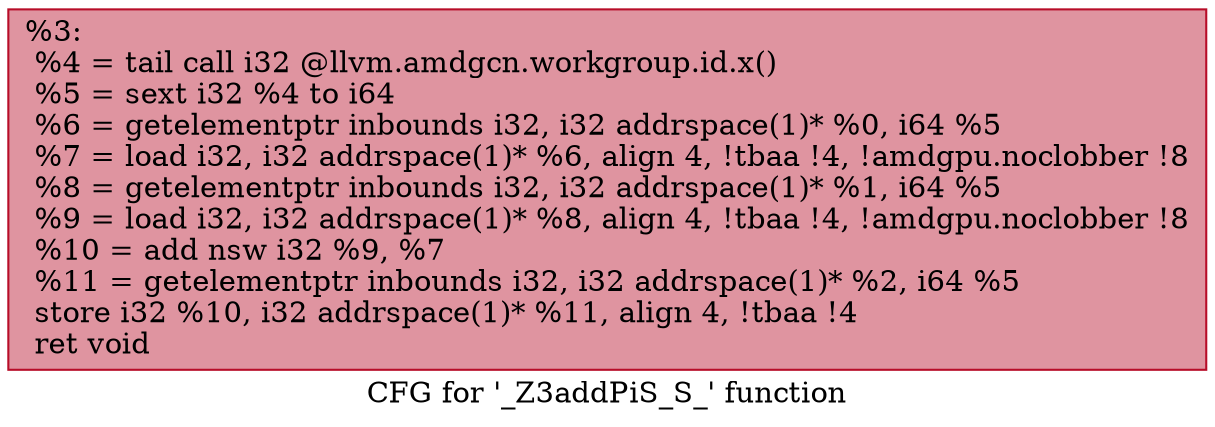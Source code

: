 digraph "CFG for '_Z3addPiS_S_' function" {
	label="CFG for '_Z3addPiS_S_' function";

	Node0x5e73c70 [shape=record,color="#b70d28ff", style=filled, fillcolor="#b70d2870",label="{%3:\l  %4 = tail call i32 @llvm.amdgcn.workgroup.id.x()\l  %5 = sext i32 %4 to i64\l  %6 = getelementptr inbounds i32, i32 addrspace(1)* %0, i64 %5\l  %7 = load i32, i32 addrspace(1)* %6, align 4, !tbaa !4, !amdgpu.noclobber !8\l  %8 = getelementptr inbounds i32, i32 addrspace(1)* %1, i64 %5\l  %9 = load i32, i32 addrspace(1)* %8, align 4, !tbaa !4, !amdgpu.noclobber !8\l  %10 = add nsw i32 %9, %7\l  %11 = getelementptr inbounds i32, i32 addrspace(1)* %2, i64 %5\l  store i32 %10, i32 addrspace(1)* %11, align 4, !tbaa !4\l  ret void\l}"];
}
